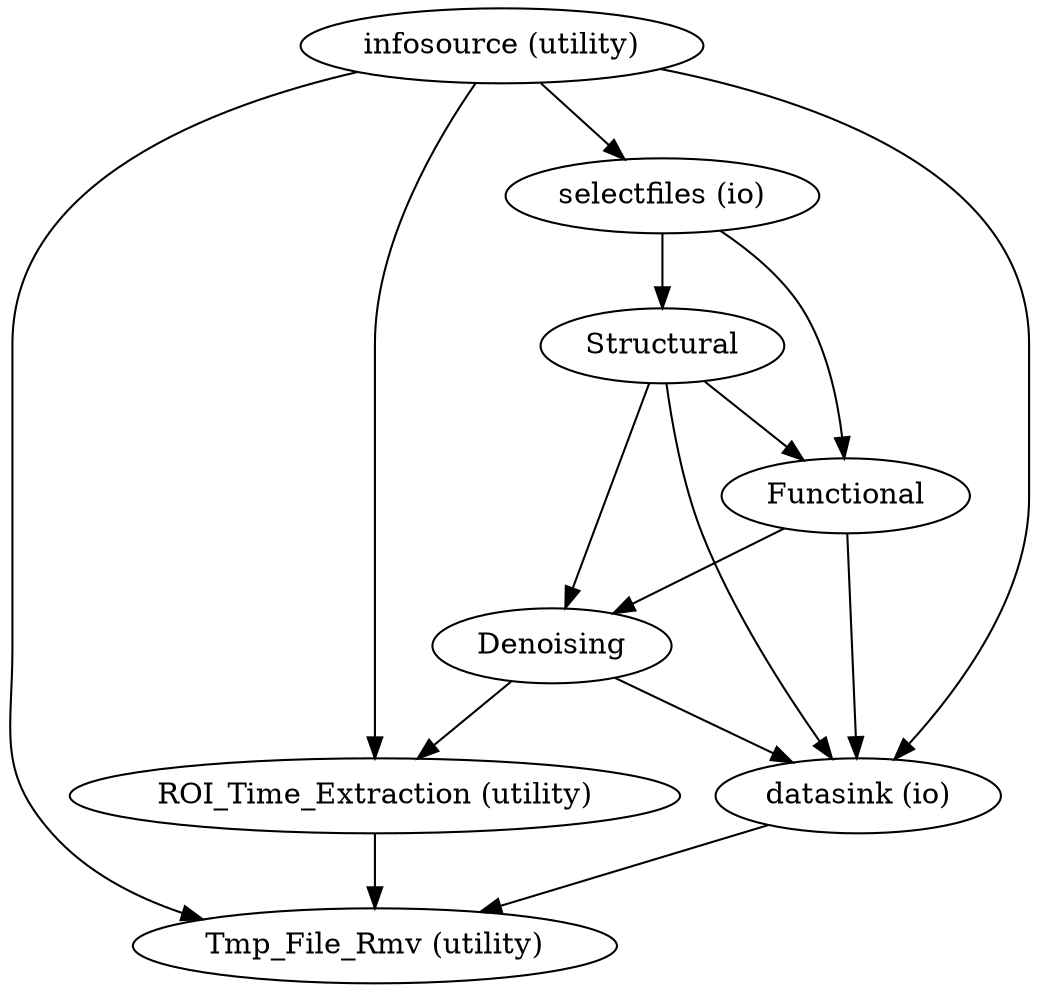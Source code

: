strict digraph  {
"infosource (utility)";
"selectfiles (io)";
"ROI_Time_Extraction (utility)";
"datasink (io)";
"Tmp_File_Rmv (utility)";
Structural;
Functional;
Denoising;
"infosource (utility)" -> "selectfiles (io)";
"infosource (utility)" -> "ROI_Time_Extraction (utility)";
"infosource (utility)" -> "datasink (io)";
"infosource (utility)" -> "Tmp_File_Rmv (utility)";
"selectfiles (io)" -> Structural;
"selectfiles (io)" -> Functional;
"ROI_Time_Extraction (utility)" -> "Tmp_File_Rmv (utility)";
"datasink (io)" -> "Tmp_File_Rmv (utility)";
Structural -> Functional;
Structural -> Denoising;
Structural -> "datasink (io)";
Functional -> Denoising;
Functional -> "datasink (io)";
Denoising -> "ROI_Time_Extraction (utility)";
Denoising -> "datasink (io)";
}
